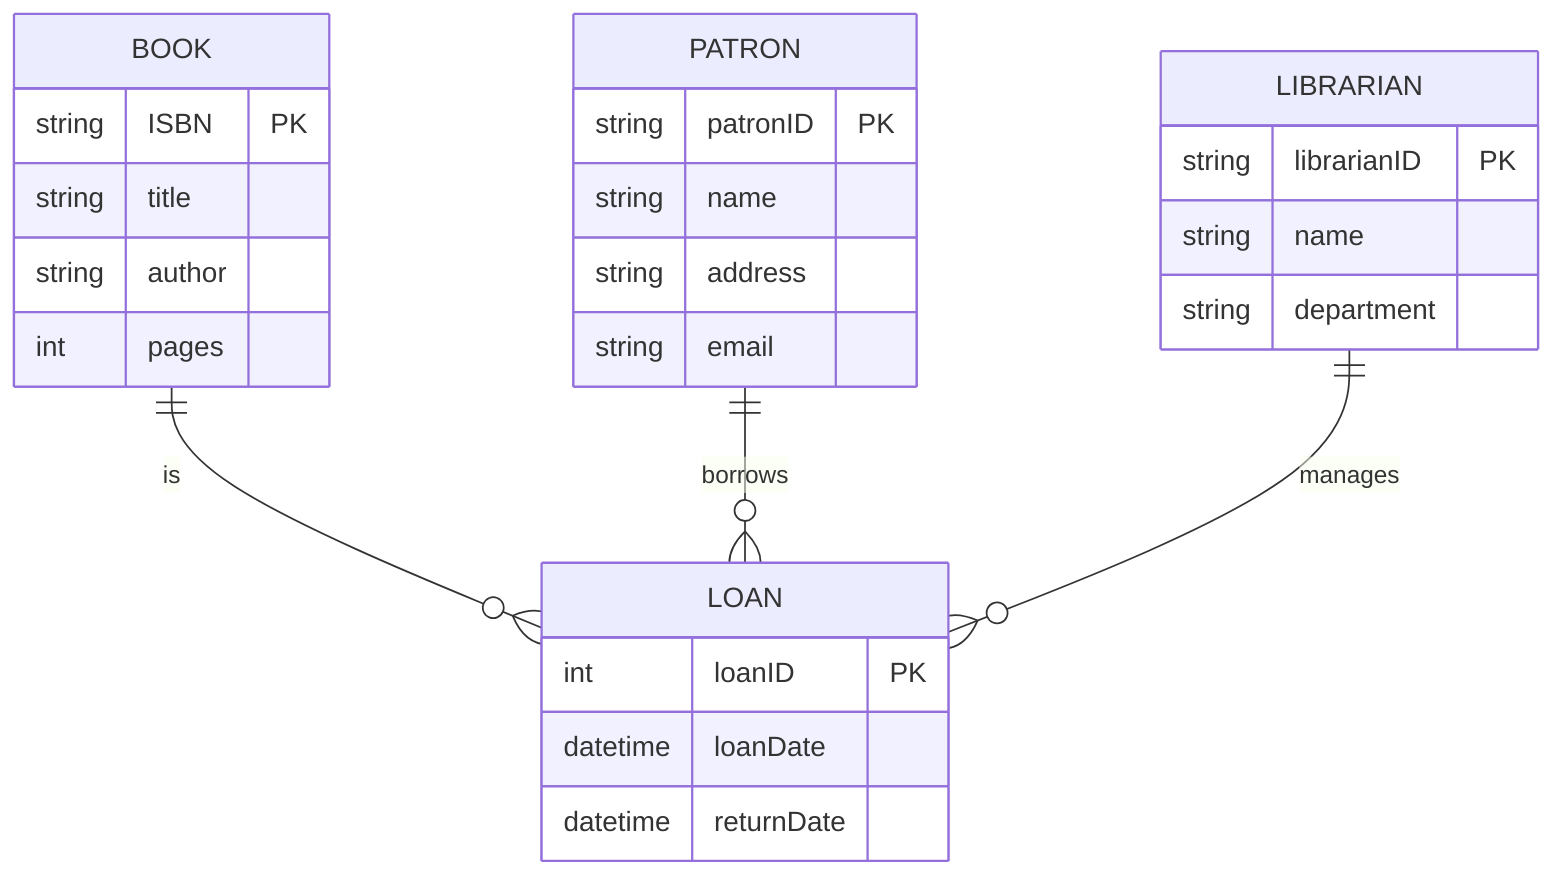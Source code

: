 erDiagram
    BOOK ||--o{ LOAN : is
    BOOK {
        string ISBN PK
        string title
        string author
        int pages
    }
    LOAN {
        int loanID PK
        datetime loanDate
        datetime returnDate		
    }
    PATRON ||--o{ LOAN : borrows
    PATRON {
        string patronID PK
        string name
        string address
        string email
    }
    LIBRARIAN ||--o{ LOAN : manages
    LIBRARIAN {
        string librarianID PK
        string name
        string department
    }